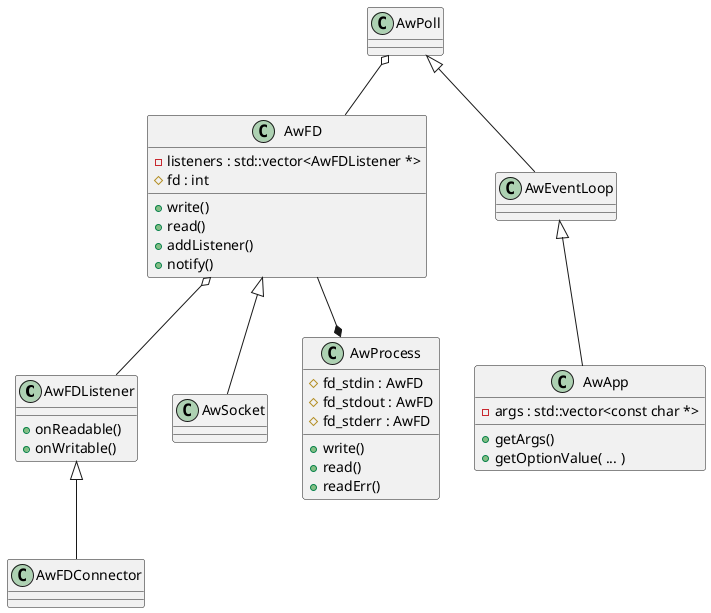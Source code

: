 @startuml
AwFDListener <|-- AwFDConnector
AwFD <|-- AwSocket
AwFD --* AwProcess
AwFD o-- AwFDListener
AwPoll <|-- AwEventLoop
AwEventLoop <|-- AwApp
AwPoll o-- AwFD

class AwApp {
 -args : std::vector<const char *>
 +getArgs()
 +getOptionValue( ... )
}

class AwEventLoop {
}

class AwFDListener {
 +onReadable()
 +onWritable()
}

class AwFD {
 -listeners : std::vector<AwFDListener *>
 #fd : int
 +write()
 +read()
 +addListener()
 +notify()
}

class AwProcess {
 #fd_stdin : AwFD
 #fd_stdout : AwFD
 #fd_stderr : AwFD
 +write()
 +read()
 +readErr()
}
@enduml
